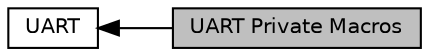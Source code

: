 digraph "UART Private Macros"
{
  edge [fontname="Helvetica",fontsize="10",labelfontname="Helvetica",labelfontsize="10"];
  node [fontname="Helvetica",fontsize="10",shape=box];
  rankdir=LR;
  Node2 [label="UART",height=0.2,width=0.4,color="black", fillcolor="white", style="filled",URL="$group___u_a_r_t.html",tooltip="HAL UART module driver."];
  Node1 [label="UART Private Macros",height=0.2,width=0.4,color="black", fillcolor="grey75", style="filled", fontcolor="black",tooltip=" "];
  Node2->Node1 [shape=plaintext, dir="back", style="solid"];
}
